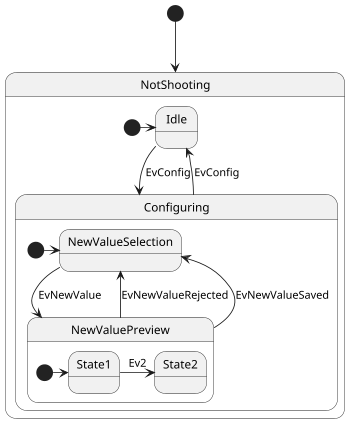 @startuml PlantEx1
' from https://plantuml.com/state-diagram
scale 350 width
[*] --> NotShooting

state NotShooting {
  [*] -> Idle
  Idle --> Configuring : EvConfig
  Configuring --> Idle : EvConfig
}

state Configuring {
  [*] -> NewValueSelection
  NewValueSelection --> NewValuePreview : EvNewValue
  NewValuePreview --> NewValueSelection : EvNewValueRejected
  NewValuePreview --> NewValueSelection : EvNewValueSaved

  state NewValuePreview {
    [*] -> State1
    State1 -> State2 : Ev2
  }

}
@enduml
